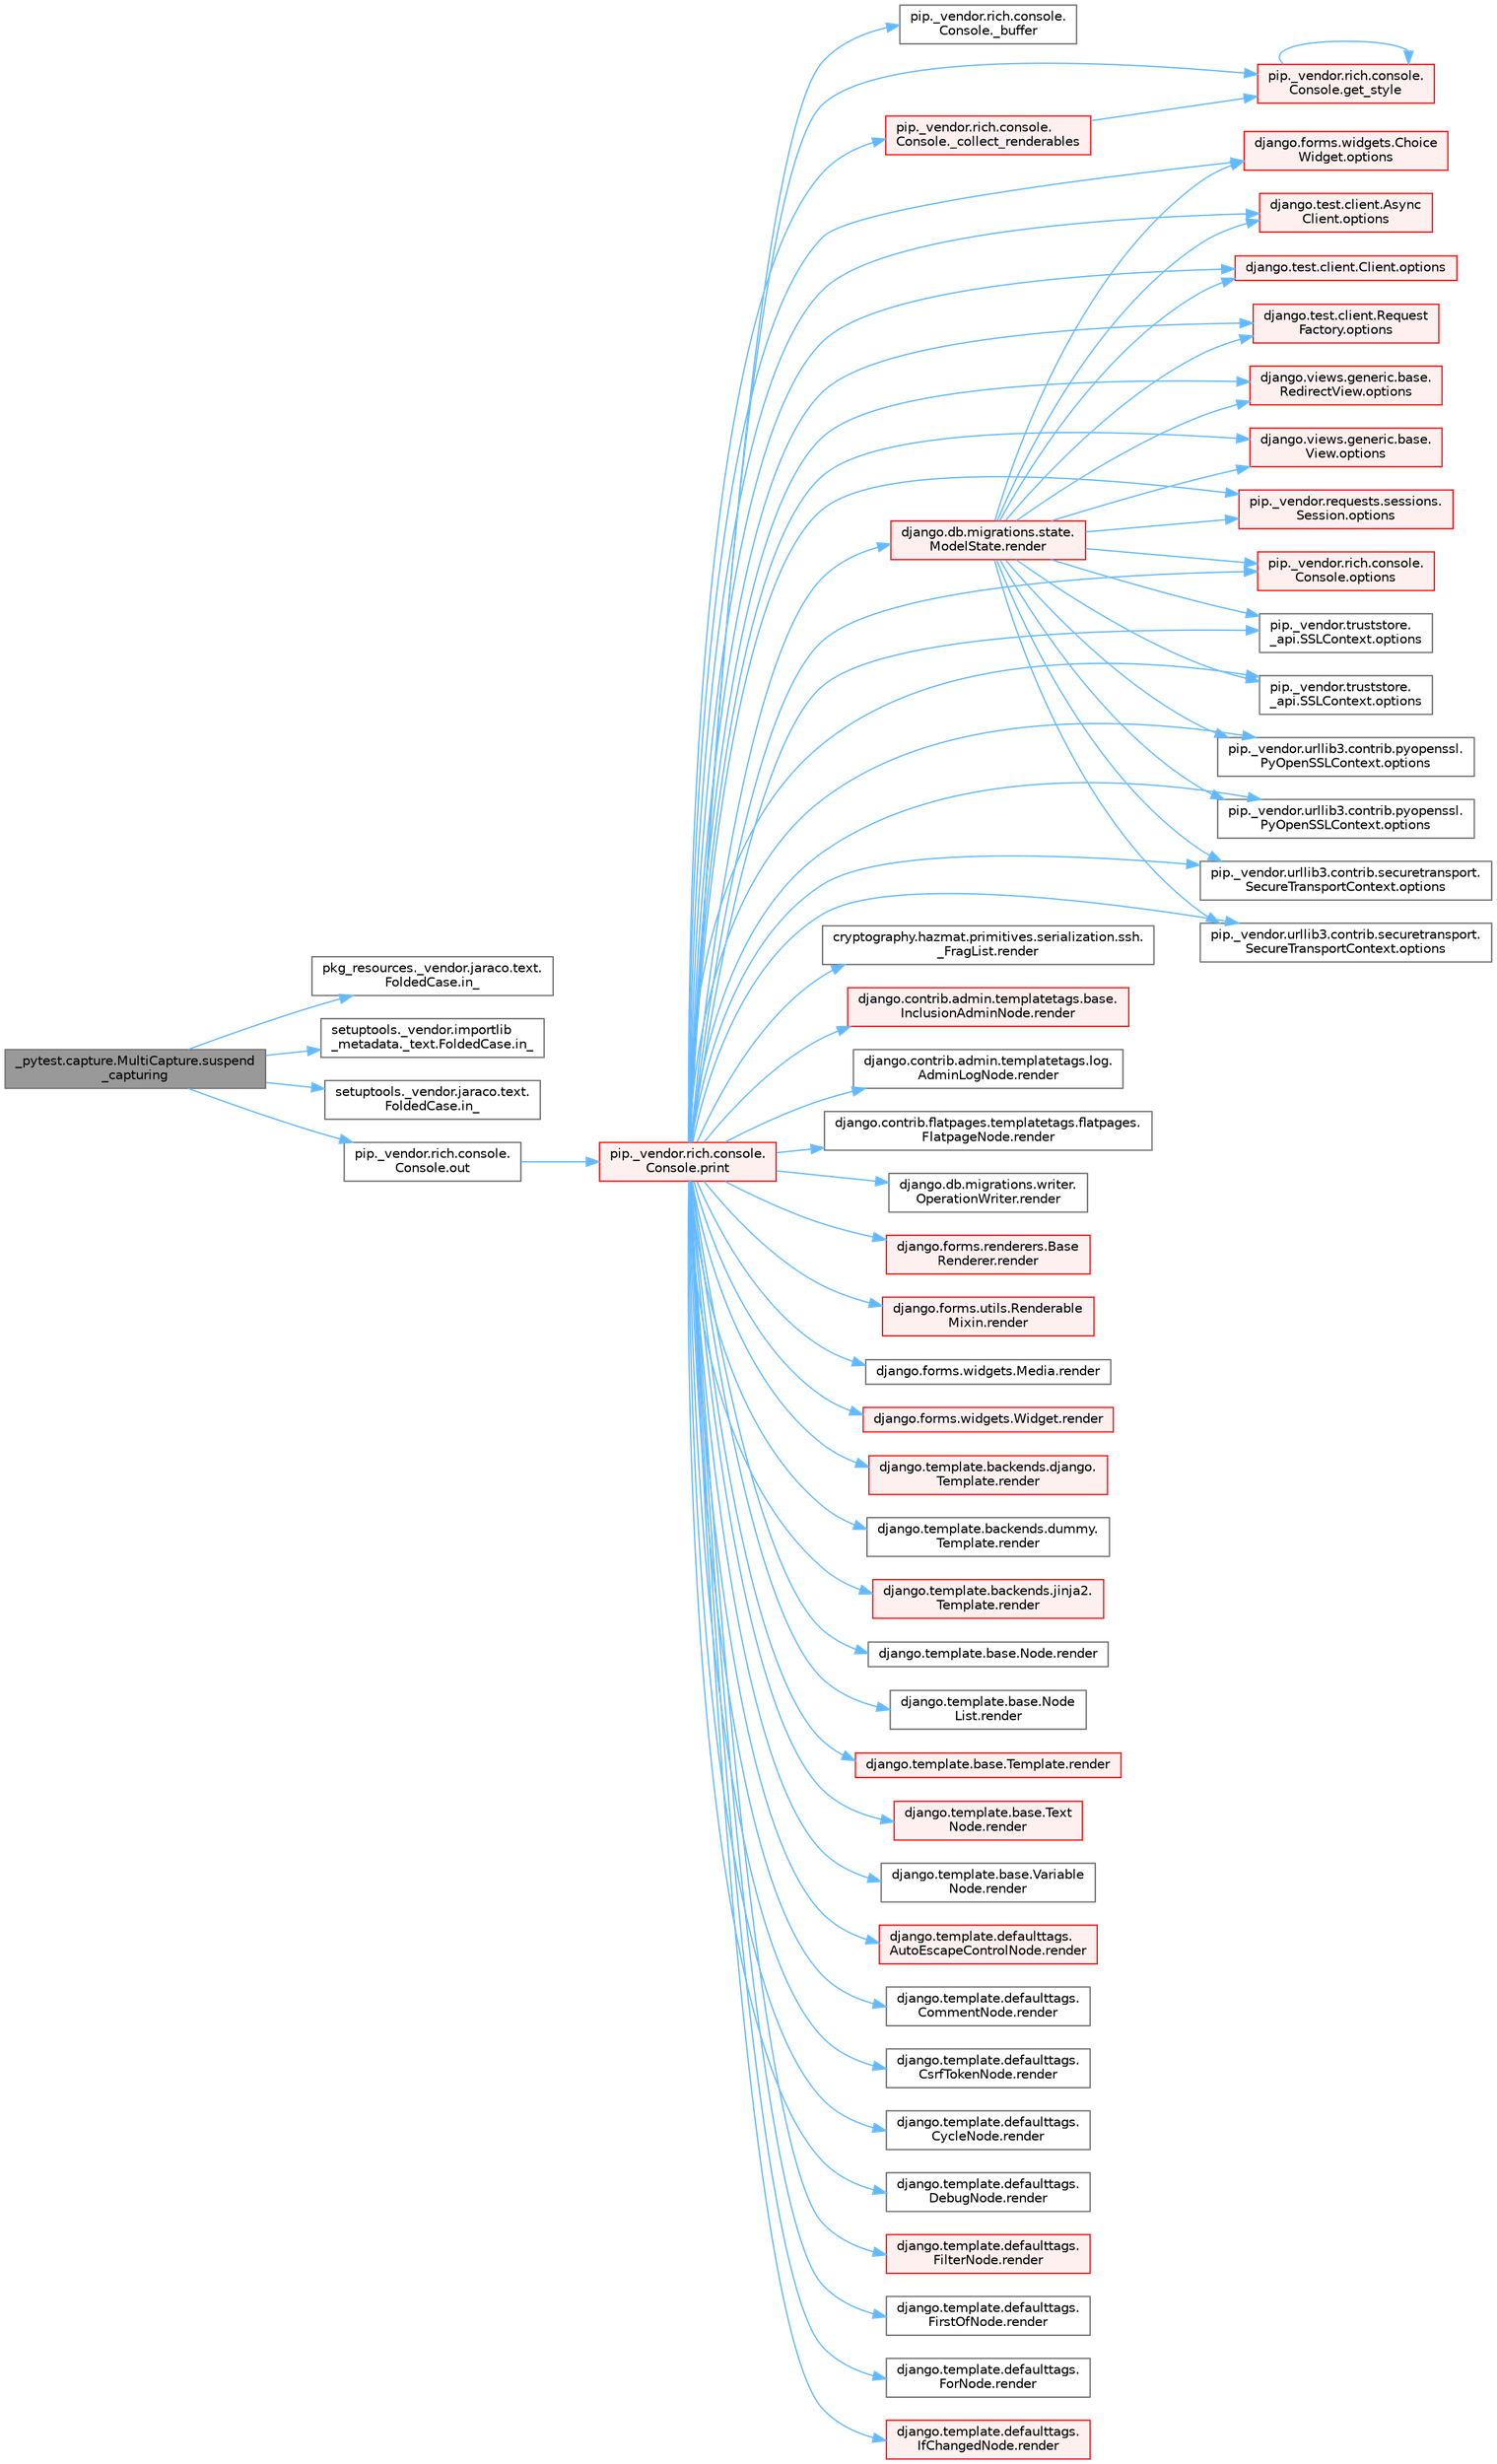 digraph "_pytest.capture.MultiCapture.suspend_capturing"
{
 // LATEX_PDF_SIZE
  bgcolor="transparent";
  edge [fontname=Helvetica,fontsize=10,labelfontname=Helvetica,labelfontsize=10];
  node [fontname=Helvetica,fontsize=10,shape=box,height=0.2,width=0.4];
  rankdir="LR";
  Node1 [id="Node000001",label="_pytest.capture.MultiCapture.suspend\l_capturing",height=0.2,width=0.4,color="gray40", fillcolor="grey60", style="filled", fontcolor="black",tooltip=" "];
  Node1 -> Node2 [id="edge1_Node000001_Node000002",color="steelblue1",style="solid",tooltip=" "];
  Node2 [id="Node000002",label="pkg_resources._vendor.jaraco.text.\lFoldedCase.in_",height=0.2,width=0.4,color="grey40", fillcolor="white", style="filled",URL="$classpkg__resources_1_1__vendor_1_1jaraco_1_1text_1_1_folded_case.html#ad0ada5c01555acbcc05dd2c883db6872",tooltip=" "];
  Node1 -> Node3 [id="edge2_Node000001_Node000003",color="steelblue1",style="solid",tooltip=" "];
  Node3 [id="Node000003",label="setuptools._vendor.importlib\l_metadata._text.FoldedCase.in_",height=0.2,width=0.4,color="grey40", fillcolor="white", style="filled",URL="$classsetuptools_1_1__vendor_1_1importlib__metadata_1_1__text_1_1_folded_case.html#a94127740a169a6ba53db3d01753dc905",tooltip=" "];
  Node1 -> Node4 [id="edge3_Node000001_Node000004",color="steelblue1",style="solid",tooltip=" "];
  Node4 [id="Node000004",label="setuptools._vendor.jaraco.text.\lFoldedCase.in_",height=0.2,width=0.4,color="grey40", fillcolor="white", style="filled",URL="$classsetuptools_1_1__vendor_1_1jaraco_1_1text_1_1_folded_case.html#a3a5f6c30df7c977eac12a52ea890cede",tooltip=" "];
  Node1 -> Node5 [id="edge4_Node000001_Node000005",color="steelblue1",style="solid",tooltip=" "];
  Node5 [id="Node000005",label="pip._vendor.rich.console.\lConsole.out",height=0.2,width=0.4,color="grey40", fillcolor="white", style="filled",URL="$classpip_1_1__vendor_1_1rich_1_1console_1_1_console.html#a0c9115b561fade062d2890c860ef184e",tooltip=" "];
  Node5 -> Node6 [id="edge5_Node000005_Node000006",color="steelblue1",style="solid",tooltip=" "];
  Node6 [id="Node000006",label="pip._vendor.rich.console.\lConsole.print",height=0.2,width=0.4,color="red", fillcolor="#FFF0F0", style="filled",URL="$classpip_1_1__vendor_1_1rich_1_1console_1_1_console.html#af954370cdbb49236b597f2c11064549d",tooltip=" "];
  Node6 -> Node7 [id="edge6_Node000006_Node000007",color="steelblue1",style="solid",tooltip=" "];
  Node7 [id="Node000007",label="pip._vendor.rich.console.\lConsole._buffer",height=0.2,width=0.4,color="grey40", fillcolor="white", style="filled",URL="$classpip_1_1__vendor_1_1rich_1_1console_1_1_console.html#a51eaf031922c907e4085937b82f5564e",tooltip=" "];
  Node6 -> Node8 [id="edge7_Node000006_Node000008",color="steelblue1",style="solid",tooltip=" "];
  Node8 [id="Node000008",label="pip._vendor.rich.console.\lConsole._collect_renderables",height=0.2,width=0.4,color="red", fillcolor="#FFF0F0", style="filled",URL="$classpip_1_1__vendor_1_1rich_1_1console_1_1_console.html#ab053dc750094e77e036523f6d2c14899",tooltip=" "];
  Node8 -> Node12 [id="edge8_Node000008_Node000012",color="steelblue1",style="solid",tooltip=" "];
  Node12 [id="Node000012",label="pip._vendor.rich.console.\lConsole.get_style",height=0.2,width=0.4,color="red", fillcolor="#FFF0F0", style="filled",URL="$classpip_1_1__vendor_1_1rich_1_1console_1_1_console.html#ad6363f2eab416ae6106f6a1dc8e115ff",tooltip=" "];
  Node12 -> Node12 [id="edge9_Node000012_Node000012",color="steelblue1",style="solid",tooltip=" "];
  Node6 -> Node12 [id="edge10_Node000006_Node000012",color="steelblue1",style="solid",tooltip=" "];
  Node6 -> Node21 [id="edge11_Node000006_Node000021",color="steelblue1",style="solid",tooltip=" "];
  Node21 [id="Node000021",label="django.forms.widgets.Choice\lWidget.options",height=0.2,width=0.4,color="red", fillcolor="#FFF0F0", style="filled",URL="$classdjango_1_1forms_1_1widgets_1_1_choice_widget.html#a8575b90386fc2027f38ea00133cef250",tooltip=" "];
  Node6 -> Node1454 [id="edge12_Node000006_Node001454",color="steelblue1",style="solid",tooltip=" "];
  Node1454 [id="Node001454",label="django.test.client.Async\lClient.options",height=0.2,width=0.4,color="red", fillcolor="#FFF0F0", style="filled",URL="$classdjango_1_1test_1_1client_1_1_async_client.html#a84509c6347cbc018e6335b924ec841a2",tooltip=" "];
  Node6 -> Node1659 [id="edge13_Node000006_Node001659",color="steelblue1",style="solid",tooltip=" "];
  Node1659 [id="Node001659",label="django.test.client.Client.options",height=0.2,width=0.4,color="red", fillcolor="#FFF0F0", style="filled",URL="$classdjango_1_1test_1_1client_1_1_client.html#a839ea6375ca2184b3b60550938b6824c",tooltip=" "];
  Node6 -> Node1661 [id="edge14_Node000006_Node001661",color="steelblue1",style="solid",tooltip=" "];
  Node1661 [id="Node001661",label="django.test.client.Request\lFactory.options",height=0.2,width=0.4,color="red", fillcolor="#FFF0F0", style="filled",URL="$classdjango_1_1test_1_1client_1_1_request_factory.html#a438a7e1be2437d680cd78d11dee77c54",tooltip=" "];
  Node6 -> Node1665 [id="edge15_Node000006_Node001665",color="steelblue1",style="solid",tooltip=" "];
  Node1665 [id="Node001665",label="django.views.generic.base.\lRedirectView.options",height=0.2,width=0.4,color="red", fillcolor="#FFF0F0", style="filled",URL="$classdjango_1_1views_1_1generic_1_1base_1_1_redirect_view.html#a444de156c79647344c987295c47a76e1",tooltip=" "];
  Node6 -> Node1842 [id="edge16_Node000006_Node001842",color="steelblue1",style="solid",tooltip=" "];
  Node1842 [id="Node001842",label="django.views.generic.base.\lView.options",height=0.2,width=0.4,color="red", fillcolor="#FFF0F0", style="filled",URL="$classdjango_1_1views_1_1generic_1_1base_1_1_view.html#a4d1dc440a5bae11bd7859d20ca9948e1",tooltip=" "];
  Node6 -> Node1845 [id="edge17_Node000006_Node001845",color="steelblue1",style="solid",tooltip=" "];
  Node1845 [id="Node001845",label="pip._vendor.requests.sessions.\lSession.options",height=0.2,width=0.4,color="red", fillcolor="#FFF0F0", style="filled",URL="$classpip_1_1__vendor_1_1requests_1_1sessions_1_1_session.html#a210270880f90521b3b3014748ecd87e9",tooltip=" "];
  Node6 -> Node1846 [id="edge18_Node000006_Node001846",color="steelblue1",style="solid",tooltip=" "];
  Node1846 [id="Node001846",label="pip._vendor.rich.console.\lConsole.options",height=0.2,width=0.4,color="red", fillcolor="#FFF0F0", style="filled",URL="$classpip_1_1__vendor_1_1rich_1_1console_1_1_console.html#a41c8efe30ea45a9a4a3f8c34c688fe00",tooltip=" "];
  Node6 -> Node1854 [id="edge19_Node000006_Node001854",color="steelblue1",style="solid",tooltip=" "];
  Node1854 [id="Node001854",label="pip._vendor.truststore.\l_api.SSLContext.options",height=0.2,width=0.4,color="grey40", fillcolor="white", style="filled",URL="$classpip_1_1__vendor_1_1truststore_1_1__api_1_1_s_s_l_context.html#a6755b8a82c0de77273744b73a826678d",tooltip=" "];
  Node6 -> Node1855 [id="edge20_Node000006_Node001855",color="steelblue1",style="solid",tooltip=" "];
  Node1855 [id="Node001855",label="pip._vendor.truststore.\l_api.SSLContext.options",height=0.2,width=0.4,color="grey40", fillcolor="white", style="filled",URL="$classpip_1_1__vendor_1_1truststore_1_1__api_1_1_s_s_l_context.html#a90bd5b81f087b6628b2f681ce6cffcd6",tooltip=" "];
  Node6 -> Node1856 [id="edge21_Node000006_Node001856",color="steelblue1",style="solid",tooltip=" "];
  Node1856 [id="Node001856",label="pip._vendor.urllib3.contrib.pyopenssl.\lPyOpenSSLContext.options",height=0.2,width=0.4,color="grey40", fillcolor="white", style="filled",URL="$classpip_1_1__vendor_1_1urllib3_1_1contrib_1_1pyopenssl_1_1_py_open_s_s_l_context.html#a3f539cc9d4b91d2fb90d7f8aef3810c1",tooltip=" "];
  Node6 -> Node1857 [id="edge22_Node000006_Node001857",color="steelblue1",style="solid",tooltip=" "];
  Node1857 [id="Node001857",label="pip._vendor.urllib3.contrib.pyopenssl.\lPyOpenSSLContext.options",height=0.2,width=0.4,color="grey40", fillcolor="white", style="filled",URL="$classpip_1_1__vendor_1_1urllib3_1_1contrib_1_1pyopenssl_1_1_py_open_s_s_l_context.html#a8475fc4f3e83d92654b066a9422908dc",tooltip=" "];
  Node6 -> Node1858 [id="edge23_Node000006_Node001858",color="steelblue1",style="solid",tooltip=" "];
  Node1858 [id="Node001858",label="pip._vendor.urllib3.contrib.securetransport.\lSecureTransportContext.options",height=0.2,width=0.4,color="grey40", fillcolor="white", style="filled",URL="$classpip_1_1__vendor_1_1urllib3_1_1contrib_1_1securetransport_1_1_secure_transport_context.html#ae19920941647ed0b43e0ed7d96e12457",tooltip=" "];
  Node6 -> Node1859 [id="edge24_Node000006_Node001859",color="steelblue1",style="solid",tooltip=" "];
  Node1859 [id="Node001859",label="pip._vendor.urllib3.contrib.securetransport.\lSecureTransportContext.options",height=0.2,width=0.4,color="grey40", fillcolor="white", style="filled",URL="$classpip_1_1__vendor_1_1urllib3_1_1contrib_1_1securetransport_1_1_secure_transport_context.html#acf6c1ec11ca09e30c9c70d7dc26afacd",tooltip=" "];
  Node6 -> Node3333 [id="edge25_Node000006_Node003333",color="steelblue1",style="solid",tooltip=" "];
  Node3333 [id="Node003333",label="cryptography.hazmat.primitives.serialization.ssh.\l_FragList.render",height=0.2,width=0.4,color="grey40", fillcolor="white", style="filled",URL="$classcryptography_1_1hazmat_1_1primitives_1_1serialization_1_1ssh_1_1___frag_list.html#adb86a47aab3646d46cfde49b7a4408a0",tooltip=" "];
  Node6 -> Node3334 [id="edge26_Node000006_Node003334",color="steelblue1",style="solid",tooltip=" "];
  Node3334 [id="Node003334",label="django.contrib.admin.templatetags.base.\lInclusionAdminNode.render",height=0.2,width=0.4,color="red", fillcolor="#FFF0F0", style="filled",URL="$classdjango_1_1contrib_1_1admin_1_1templatetags_1_1base_1_1_inclusion_admin_node.html#a5c909e3c155bf5e7736cc82df0006cda",tooltip=" "];
  Node6 -> Node3335 [id="edge27_Node000006_Node003335",color="steelblue1",style="solid",tooltip=" "];
  Node3335 [id="Node003335",label="django.contrib.admin.templatetags.log.\lAdminLogNode.render",height=0.2,width=0.4,color="grey40", fillcolor="white", style="filled",URL="$classdjango_1_1contrib_1_1admin_1_1templatetags_1_1log_1_1_admin_log_node.html#a86b516f1be40628f1bd94a1dc420cb24",tooltip=" "];
  Node6 -> Node3336 [id="edge28_Node000006_Node003336",color="steelblue1",style="solid",tooltip=" "];
  Node3336 [id="Node003336",label="django.contrib.flatpages.templatetags.flatpages.\lFlatpageNode.render",height=0.2,width=0.4,color="grey40", fillcolor="white", style="filled",URL="$classdjango_1_1contrib_1_1flatpages_1_1templatetags_1_1flatpages_1_1_flatpage_node.html#afc3c992ffd3bae82ad18431268d4eee9",tooltip=" "];
  Node6 -> Node3337 [id="edge29_Node000006_Node003337",color="steelblue1",style="solid",tooltip=" "];
  Node3337 [id="Node003337",label="django.db.migrations.state.\lModelState.render",height=0.2,width=0.4,color="red", fillcolor="#FFF0F0", style="filled",URL="$classdjango_1_1db_1_1migrations_1_1state_1_1_model_state.html#abcfccbe8ebf6564386ec6908b6bc3178",tooltip=" "];
  Node3337 -> Node21 [id="edge30_Node003337_Node000021",color="steelblue1",style="solid",tooltip=" "];
  Node3337 -> Node1454 [id="edge31_Node003337_Node001454",color="steelblue1",style="solid",tooltip=" "];
  Node3337 -> Node1659 [id="edge32_Node003337_Node001659",color="steelblue1",style="solid",tooltip=" "];
  Node3337 -> Node1661 [id="edge33_Node003337_Node001661",color="steelblue1",style="solid",tooltip=" "];
  Node3337 -> Node1665 [id="edge34_Node003337_Node001665",color="steelblue1",style="solid",tooltip=" "];
  Node3337 -> Node1842 [id="edge35_Node003337_Node001842",color="steelblue1",style="solid",tooltip=" "];
  Node3337 -> Node1845 [id="edge36_Node003337_Node001845",color="steelblue1",style="solid",tooltip=" "];
  Node3337 -> Node1846 [id="edge37_Node003337_Node001846",color="steelblue1",style="solid",tooltip=" "];
  Node3337 -> Node1854 [id="edge38_Node003337_Node001854",color="steelblue1",style="solid",tooltip=" "];
  Node3337 -> Node1855 [id="edge39_Node003337_Node001855",color="steelblue1",style="solid",tooltip=" "];
  Node3337 -> Node1856 [id="edge40_Node003337_Node001856",color="steelblue1",style="solid",tooltip=" "];
  Node3337 -> Node1857 [id="edge41_Node003337_Node001857",color="steelblue1",style="solid",tooltip=" "];
  Node3337 -> Node1858 [id="edge42_Node003337_Node001858",color="steelblue1",style="solid",tooltip=" "];
  Node3337 -> Node1859 [id="edge43_Node003337_Node001859",color="steelblue1",style="solid",tooltip=" "];
  Node6 -> Node3339 [id="edge44_Node000006_Node003339",color="steelblue1",style="solid",tooltip=" "];
  Node3339 [id="Node003339",label="django.db.migrations.writer.\lOperationWriter.render",height=0.2,width=0.4,color="grey40", fillcolor="white", style="filled",URL="$classdjango_1_1db_1_1migrations_1_1writer_1_1_operation_writer.html#a6c0937fe3e8b072ea0d6c73954edaeef",tooltip=" "];
  Node6 -> Node3340 [id="edge45_Node000006_Node003340",color="steelblue1",style="solid",tooltip=" "];
  Node3340 [id="Node003340",label="django.forms.renderers.Base\lRenderer.render",height=0.2,width=0.4,color="red", fillcolor="#FFF0F0", style="filled",URL="$classdjango_1_1forms_1_1renderers_1_1_base_renderer.html#afc2864a13f4b09dd1ed354c16e047652",tooltip=" "];
  Node6 -> Node3372 [id="edge46_Node000006_Node003372",color="steelblue1",style="solid",tooltip=" "];
  Node3372 [id="Node003372",label="django.forms.utils.Renderable\lMixin.render",height=0.2,width=0.4,color="red", fillcolor="#FFF0F0", style="filled",URL="$classdjango_1_1forms_1_1utils_1_1_renderable_mixin.html#acdc73a3b1da7190ea3c6e0e2cb22e297",tooltip=" "];
  Node6 -> Node3373 [id="edge47_Node000006_Node003373",color="steelblue1",style="solid",tooltip=" "];
  Node3373 [id="Node003373",label="django.forms.widgets.Media.render",height=0.2,width=0.4,color="grey40", fillcolor="white", style="filled",URL="$classdjango_1_1forms_1_1widgets_1_1_media.html#a8619dcf905d1f6eba055d8c305557a34",tooltip=" "];
  Node6 -> Node3374 [id="edge48_Node000006_Node003374",color="steelblue1",style="solid",tooltip=" "];
  Node3374 [id="Node003374",label="django.forms.widgets.Widget.render",height=0.2,width=0.4,color="red", fillcolor="#FFF0F0", style="filled",URL="$classdjango_1_1forms_1_1widgets_1_1_widget.html#a972266d3972b64c404467dea8d6e2809",tooltip=" "];
  Node6 -> Node3390 [id="edge49_Node000006_Node003390",color="steelblue1",style="solid",tooltip=" "];
  Node3390 [id="Node003390",label="django.template.backends.django.\lTemplate.render",height=0.2,width=0.4,color="red", fillcolor="#FFF0F0", style="filled",URL="$classdjango_1_1template_1_1backends_1_1django_1_1_template.html#a12a44617b125b05f525f3e7262c1efc7",tooltip=" "];
  Node6 -> Node3391 [id="edge50_Node000006_Node003391",color="steelblue1",style="solid",tooltip=" "];
  Node3391 [id="Node003391",label="django.template.backends.dummy.\lTemplate.render",height=0.2,width=0.4,color="grey40", fillcolor="white", style="filled",URL="$classdjango_1_1template_1_1backends_1_1dummy_1_1_template.html#a12bf197b5e1349e6ae932de146ff664a",tooltip=" "];
  Node6 -> Node3392 [id="edge51_Node000006_Node003392",color="steelblue1",style="solid",tooltip=" "];
  Node3392 [id="Node003392",label="django.template.backends.jinja2.\lTemplate.render",height=0.2,width=0.4,color="red", fillcolor="#FFF0F0", style="filled",URL="$classdjango_1_1template_1_1backends_1_1jinja2_1_1_template.html#a2b736ba61eff462a2428d11c69cb3253",tooltip=" "];
  Node6 -> Node3393 [id="edge52_Node000006_Node003393",color="steelblue1",style="solid",tooltip=" "];
  Node3393 [id="Node003393",label="django.template.base.Node.render",height=0.2,width=0.4,color="grey40", fillcolor="white", style="filled",URL="$classdjango_1_1template_1_1base_1_1_node.html#a2113a3a2c813981b87a3972c6df5217c",tooltip=" "];
  Node6 -> Node3394 [id="edge53_Node000006_Node003394",color="steelblue1",style="solid",tooltip=" "];
  Node3394 [id="Node003394",label="django.template.base.Node\lList.render",height=0.2,width=0.4,color="grey40", fillcolor="white", style="filled",URL="$classdjango_1_1template_1_1base_1_1_node_list.html#a06141e2e964bd1582873c22ce0d3ad15",tooltip=" "];
  Node6 -> Node3395 [id="edge54_Node000006_Node003395",color="steelblue1",style="solid",tooltip=" "];
  Node3395 [id="Node003395",label="django.template.base.Template.render",height=0.2,width=0.4,color="red", fillcolor="#FFF0F0", style="filled",URL="$classdjango_1_1template_1_1base_1_1_template.html#abe9da3fa5f3e752f185c33415a9e785a",tooltip=" "];
  Node6 -> Node3396 [id="edge55_Node000006_Node003396",color="steelblue1",style="solid",tooltip=" "];
  Node3396 [id="Node003396",label="django.template.base.Text\lNode.render",height=0.2,width=0.4,color="red", fillcolor="#FFF0F0", style="filled",URL="$classdjango_1_1template_1_1base_1_1_text_node.html#aec8e5edcddfbf3deee609f8dc547c657",tooltip=" "];
  Node6 -> Node3398 [id="edge56_Node000006_Node003398",color="steelblue1",style="solid",tooltip=" "];
  Node3398 [id="Node003398",label="django.template.base.Variable\lNode.render",height=0.2,width=0.4,color="grey40", fillcolor="white", style="filled",URL="$classdjango_1_1template_1_1base_1_1_variable_node.html#adbe2dca265eb15c4cca62d52cdba276d",tooltip=" "];
  Node6 -> Node3399 [id="edge57_Node000006_Node003399",color="steelblue1",style="solid",tooltip=" "];
  Node3399 [id="Node003399",label="django.template.defaulttags.\lAutoEscapeControlNode.render",height=0.2,width=0.4,color="red", fillcolor="#FFF0F0", style="filled",URL="$classdjango_1_1template_1_1defaulttags_1_1_auto_escape_control_node.html#a43432396cc1428e02b1d1b823e5c696c",tooltip=" "];
  Node6 -> Node3400 [id="edge58_Node000006_Node003400",color="steelblue1",style="solid",tooltip=" "];
  Node3400 [id="Node003400",label="django.template.defaulttags.\lCommentNode.render",height=0.2,width=0.4,color="grey40", fillcolor="white", style="filled",URL="$classdjango_1_1template_1_1defaulttags_1_1_comment_node.html#a445298d90bae3586040d9bb23b79c6e6",tooltip=" "];
  Node6 -> Node3401 [id="edge59_Node000006_Node003401",color="steelblue1",style="solid",tooltip=" "];
  Node3401 [id="Node003401",label="django.template.defaulttags.\lCsrfTokenNode.render",height=0.2,width=0.4,color="grey40", fillcolor="white", style="filled",URL="$classdjango_1_1template_1_1defaulttags_1_1_csrf_token_node.html#a204a3abd490af5c068a59954f4122eb8",tooltip=" "];
  Node6 -> Node3402 [id="edge60_Node000006_Node003402",color="steelblue1",style="solid",tooltip=" "];
  Node3402 [id="Node003402",label="django.template.defaulttags.\lCycleNode.render",height=0.2,width=0.4,color="grey40", fillcolor="white", style="filled",URL="$classdjango_1_1template_1_1defaulttags_1_1_cycle_node.html#a5adf70c956480b072cde30962d65b3ba",tooltip=" "];
  Node6 -> Node3403 [id="edge61_Node000006_Node003403",color="steelblue1",style="solid",tooltip=" "];
  Node3403 [id="Node003403",label="django.template.defaulttags.\lDebugNode.render",height=0.2,width=0.4,color="grey40", fillcolor="white", style="filled",URL="$classdjango_1_1template_1_1defaulttags_1_1_debug_node.html#af97c5d95c2464ccd5eb2ba1413f78117",tooltip=" "];
  Node6 -> Node3404 [id="edge62_Node000006_Node003404",color="steelblue1",style="solid",tooltip=" "];
  Node3404 [id="Node003404",label="django.template.defaulttags.\lFilterNode.render",height=0.2,width=0.4,color="red", fillcolor="#FFF0F0", style="filled",URL="$classdjango_1_1template_1_1defaulttags_1_1_filter_node.html#af256865d8dfef80060b19b344491e26f",tooltip=" "];
  Node6 -> Node3405 [id="edge63_Node000006_Node003405",color="steelblue1",style="solid",tooltip=" "];
  Node3405 [id="Node003405",label="django.template.defaulttags.\lFirstOfNode.render",height=0.2,width=0.4,color="grey40", fillcolor="white", style="filled",URL="$classdjango_1_1template_1_1defaulttags_1_1_first_of_node.html#a59af2f769a3c9457fe7ace6959437f8f",tooltip=" "];
  Node6 -> Node3406 [id="edge64_Node000006_Node003406",color="steelblue1",style="solid",tooltip=" "];
  Node3406 [id="Node003406",label="django.template.defaulttags.\lForNode.render",height=0.2,width=0.4,color="grey40", fillcolor="white", style="filled",URL="$classdjango_1_1template_1_1defaulttags_1_1_for_node.html#abff4ba40c07fe75160c111bf4903f96c",tooltip=" "];
  Node6 -> Node3407 [id="edge65_Node000006_Node003407",color="steelblue1",style="solid",tooltip=" "];
  Node3407 [id="Node003407",label="django.template.defaulttags.\lIfChangedNode.render",height=0.2,width=0.4,color="red", fillcolor="#FFF0F0", style="filled",URL="$classdjango_1_1template_1_1defaulttags_1_1_if_changed_node.html#a37391b567554f4e85c817e34f59bd8b6",tooltip=" "];
}
